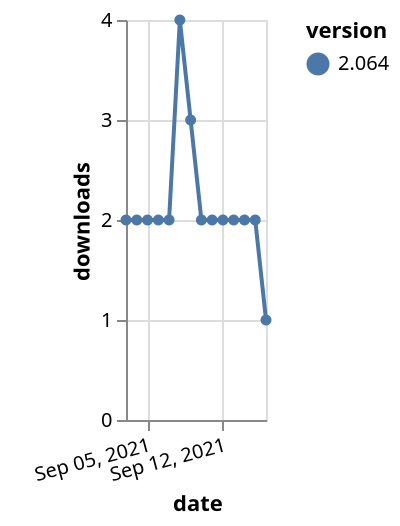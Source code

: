 {"$schema": "https://vega.github.io/schema/vega-lite/v5.json", "description": "A simple bar chart with embedded data.", "data": {"values": [{"date": "2021-09-03", "total": 2675, "delta": 2, "version": "2.064"}, {"date": "2021-09-04", "total": 2677, "delta": 2, "version": "2.064"}, {"date": "2021-09-05", "total": 2679, "delta": 2, "version": "2.064"}, {"date": "2021-09-06", "total": 2681, "delta": 2, "version": "2.064"}, {"date": "2021-09-07", "total": 2683, "delta": 2, "version": "2.064"}, {"date": "2021-09-08", "total": 2687, "delta": 4, "version": "2.064"}, {"date": "2021-09-09", "total": 2690, "delta": 3, "version": "2.064"}, {"date": "2021-09-10", "total": 2692, "delta": 2, "version": "2.064"}, {"date": "2021-09-11", "total": 2694, "delta": 2, "version": "2.064"}, {"date": "2021-09-12", "total": 2696, "delta": 2, "version": "2.064"}, {"date": "2021-09-13", "total": 2698, "delta": 2, "version": "2.064"}, {"date": "2021-09-14", "total": 2700, "delta": 2, "version": "2.064"}, {"date": "2021-09-15", "total": 2702, "delta": 2, "version": "2.064"}, {"date": "2021-09-16", "total": 2703, "delta": 1, "version": "2.064"}]}, "width": "container", "mark": {"type": "line", "point": {"filled": true}}, "encoding": {"x": {"field": "date", "type": "temporal", "timeUnit": "yearmonthdate", "title": "date", "axis": {"labelAngle": -15}}, "y": {"field": "delta", "type": "quantitative", "title": "downloads"}, "color": {"field": "version", "type": "nominal"}, "tooltip": {"field": "delta"}}}